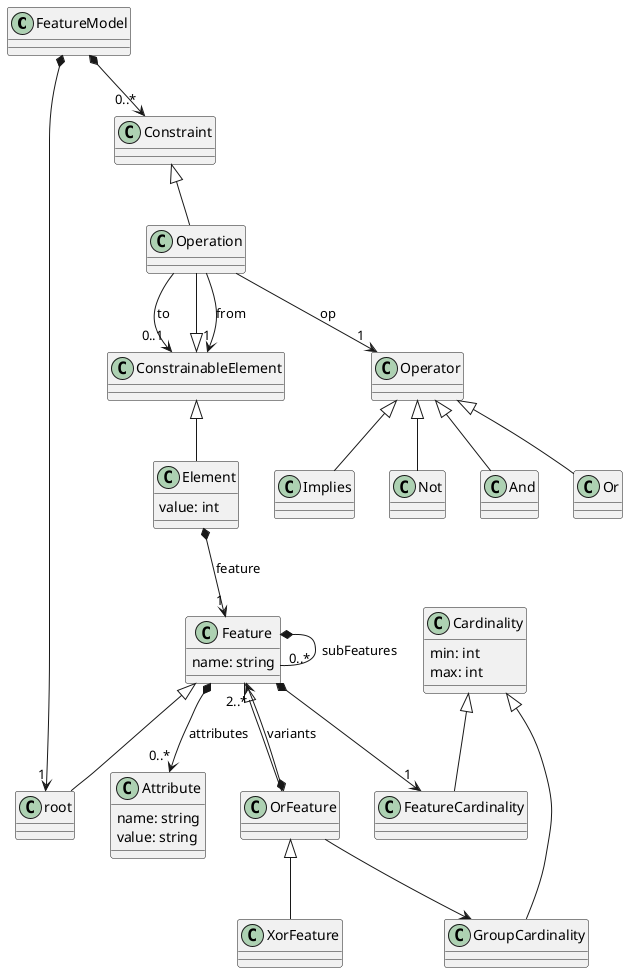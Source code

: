 @startuml

FeatureModel *--> "1" root

Feature <|-- root
Feature *-- "0..*" Feature : subFeatures

class Feature {
name: string
}

Feature <|-- OrFeature
OrFeature <|-- XorFeature

class Cardinality {
min: int
max: int
}

Cardinality <|-- GroupCardinality
Cardinality <|-- FeatureCardinality

class Attribute {
name: string
value: string
}

Feature *--> "0..*" Attribute: attributes
Feature *--> "1" FeatureCardinality
OrFeature *--> "2..*" Feature : variants
OrFeature --> GroupCardinality

FeatureModel *--> "0..*" Constraint

Constraint <|-- Operation
Operator <|-- And
Operator <|-- Or
Operator <|-- Implies
Operator <|-- Not

Operation --> "1" ConstrainableElement : from
Operation --> "0..1" ConstrainableElement : to
Operation --> "1" Operator: op

class Element {
value: int
}

ConstrainableElement <|-- Element
ConstrainableElement <|-- Operation

Element *--> "1" Feature : feature

@enduml